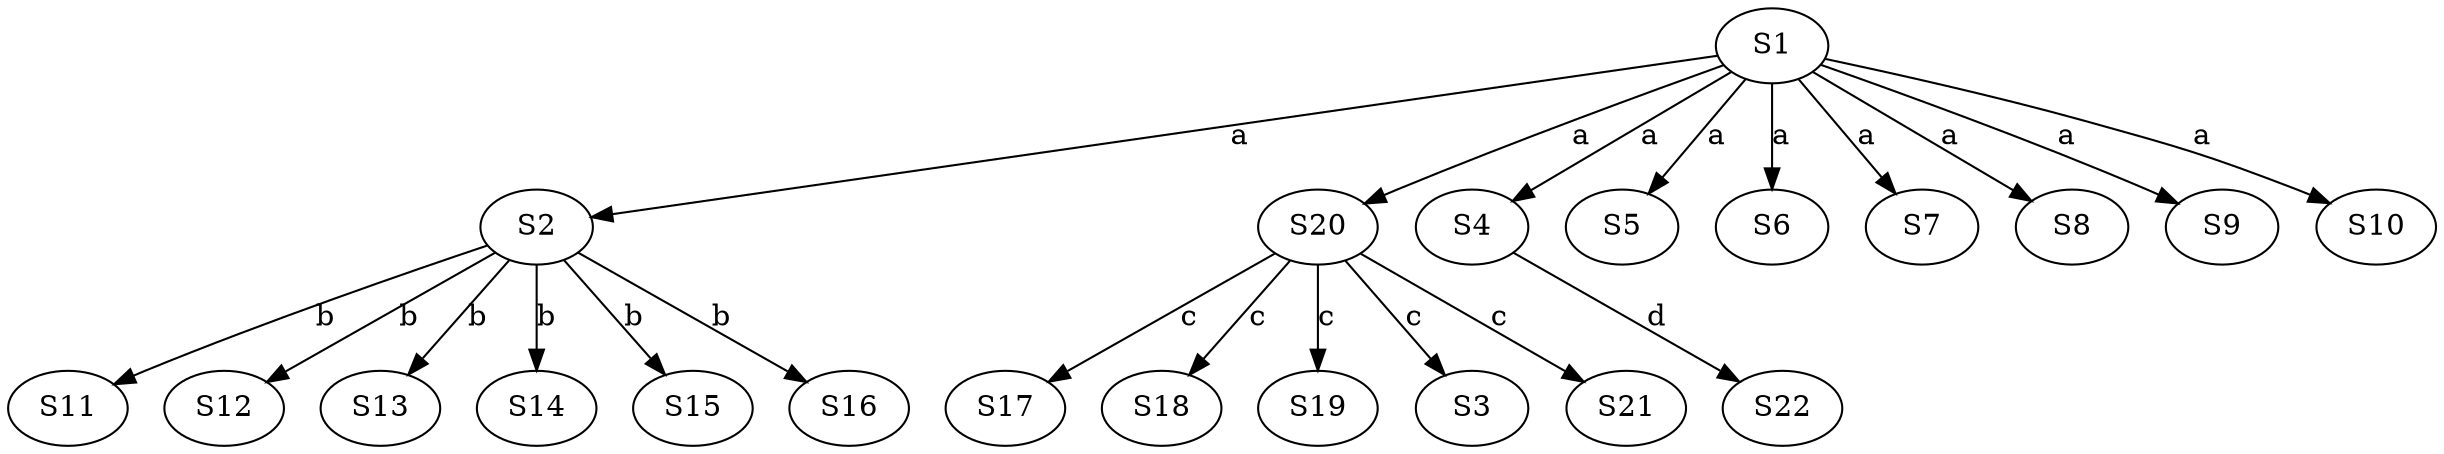 // Repeat in each group. Correct version (swap S3 & S20)
digraph g1 {
    S1 -> S2 [ label=a ];
    S1 -> S20 [ label=a ];
    S1 -> S4 [ label=a ];
    S1 -> S5 [ label=a ];
    S1 -> S6 [ label=a ];
    S1 -> S7 [ label=a ];
    S1 -> S8 [ label=a ];
    S1 -> S9 [ label=a ];
    S1 -> S10 [ label=a ];

    S2 -> S11 [ label=b ];
    S2 -> S12 [ label=b ];
    S2 -> S13 [ label=b ];
    S2 -> S14 [ label=b ];
    S2 -> S15 [ label=b ];
    S2 -> S16 [ label=b ];

    S20 -> S17 [ label=c ];
    S20 -> S18 [ label=c ];
    S20 -> S19 [ label=c ];
    S20 -> S3 [ label=c ];
    S20 -> S21 [ label=c ];

    S4 -> S22 [ label=d ];
}